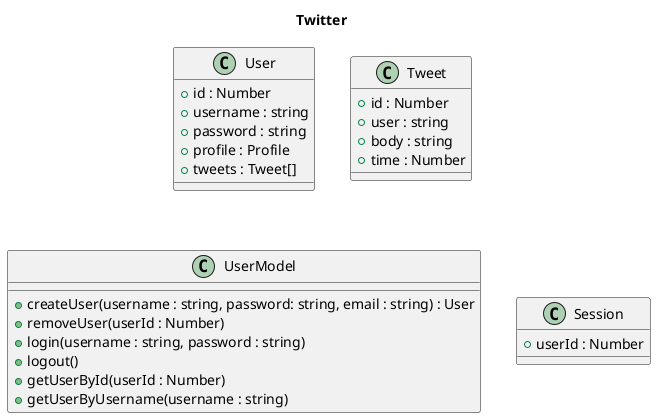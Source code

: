 @startuml
title Twitter

class User {
	+ id : Number
	+ username : string
	+ password : string
	+ profile : Profile
	+ tweets : Tweet[]
}

class Tweet {
	+ id : Number
	+ user : string
	+ body : string
	+ time : Number
}

class UserModel {
	+ createUser(username : string, password: string, email : string) : User
	+ removeUser(userId : Number)
	+ login(username : string, password : string)
	+ logout()
	+ getUserById(userId : Number)
	+ getUserByUsername(username : string)
}

class Session {
	+ userId : Number
}
@enduml